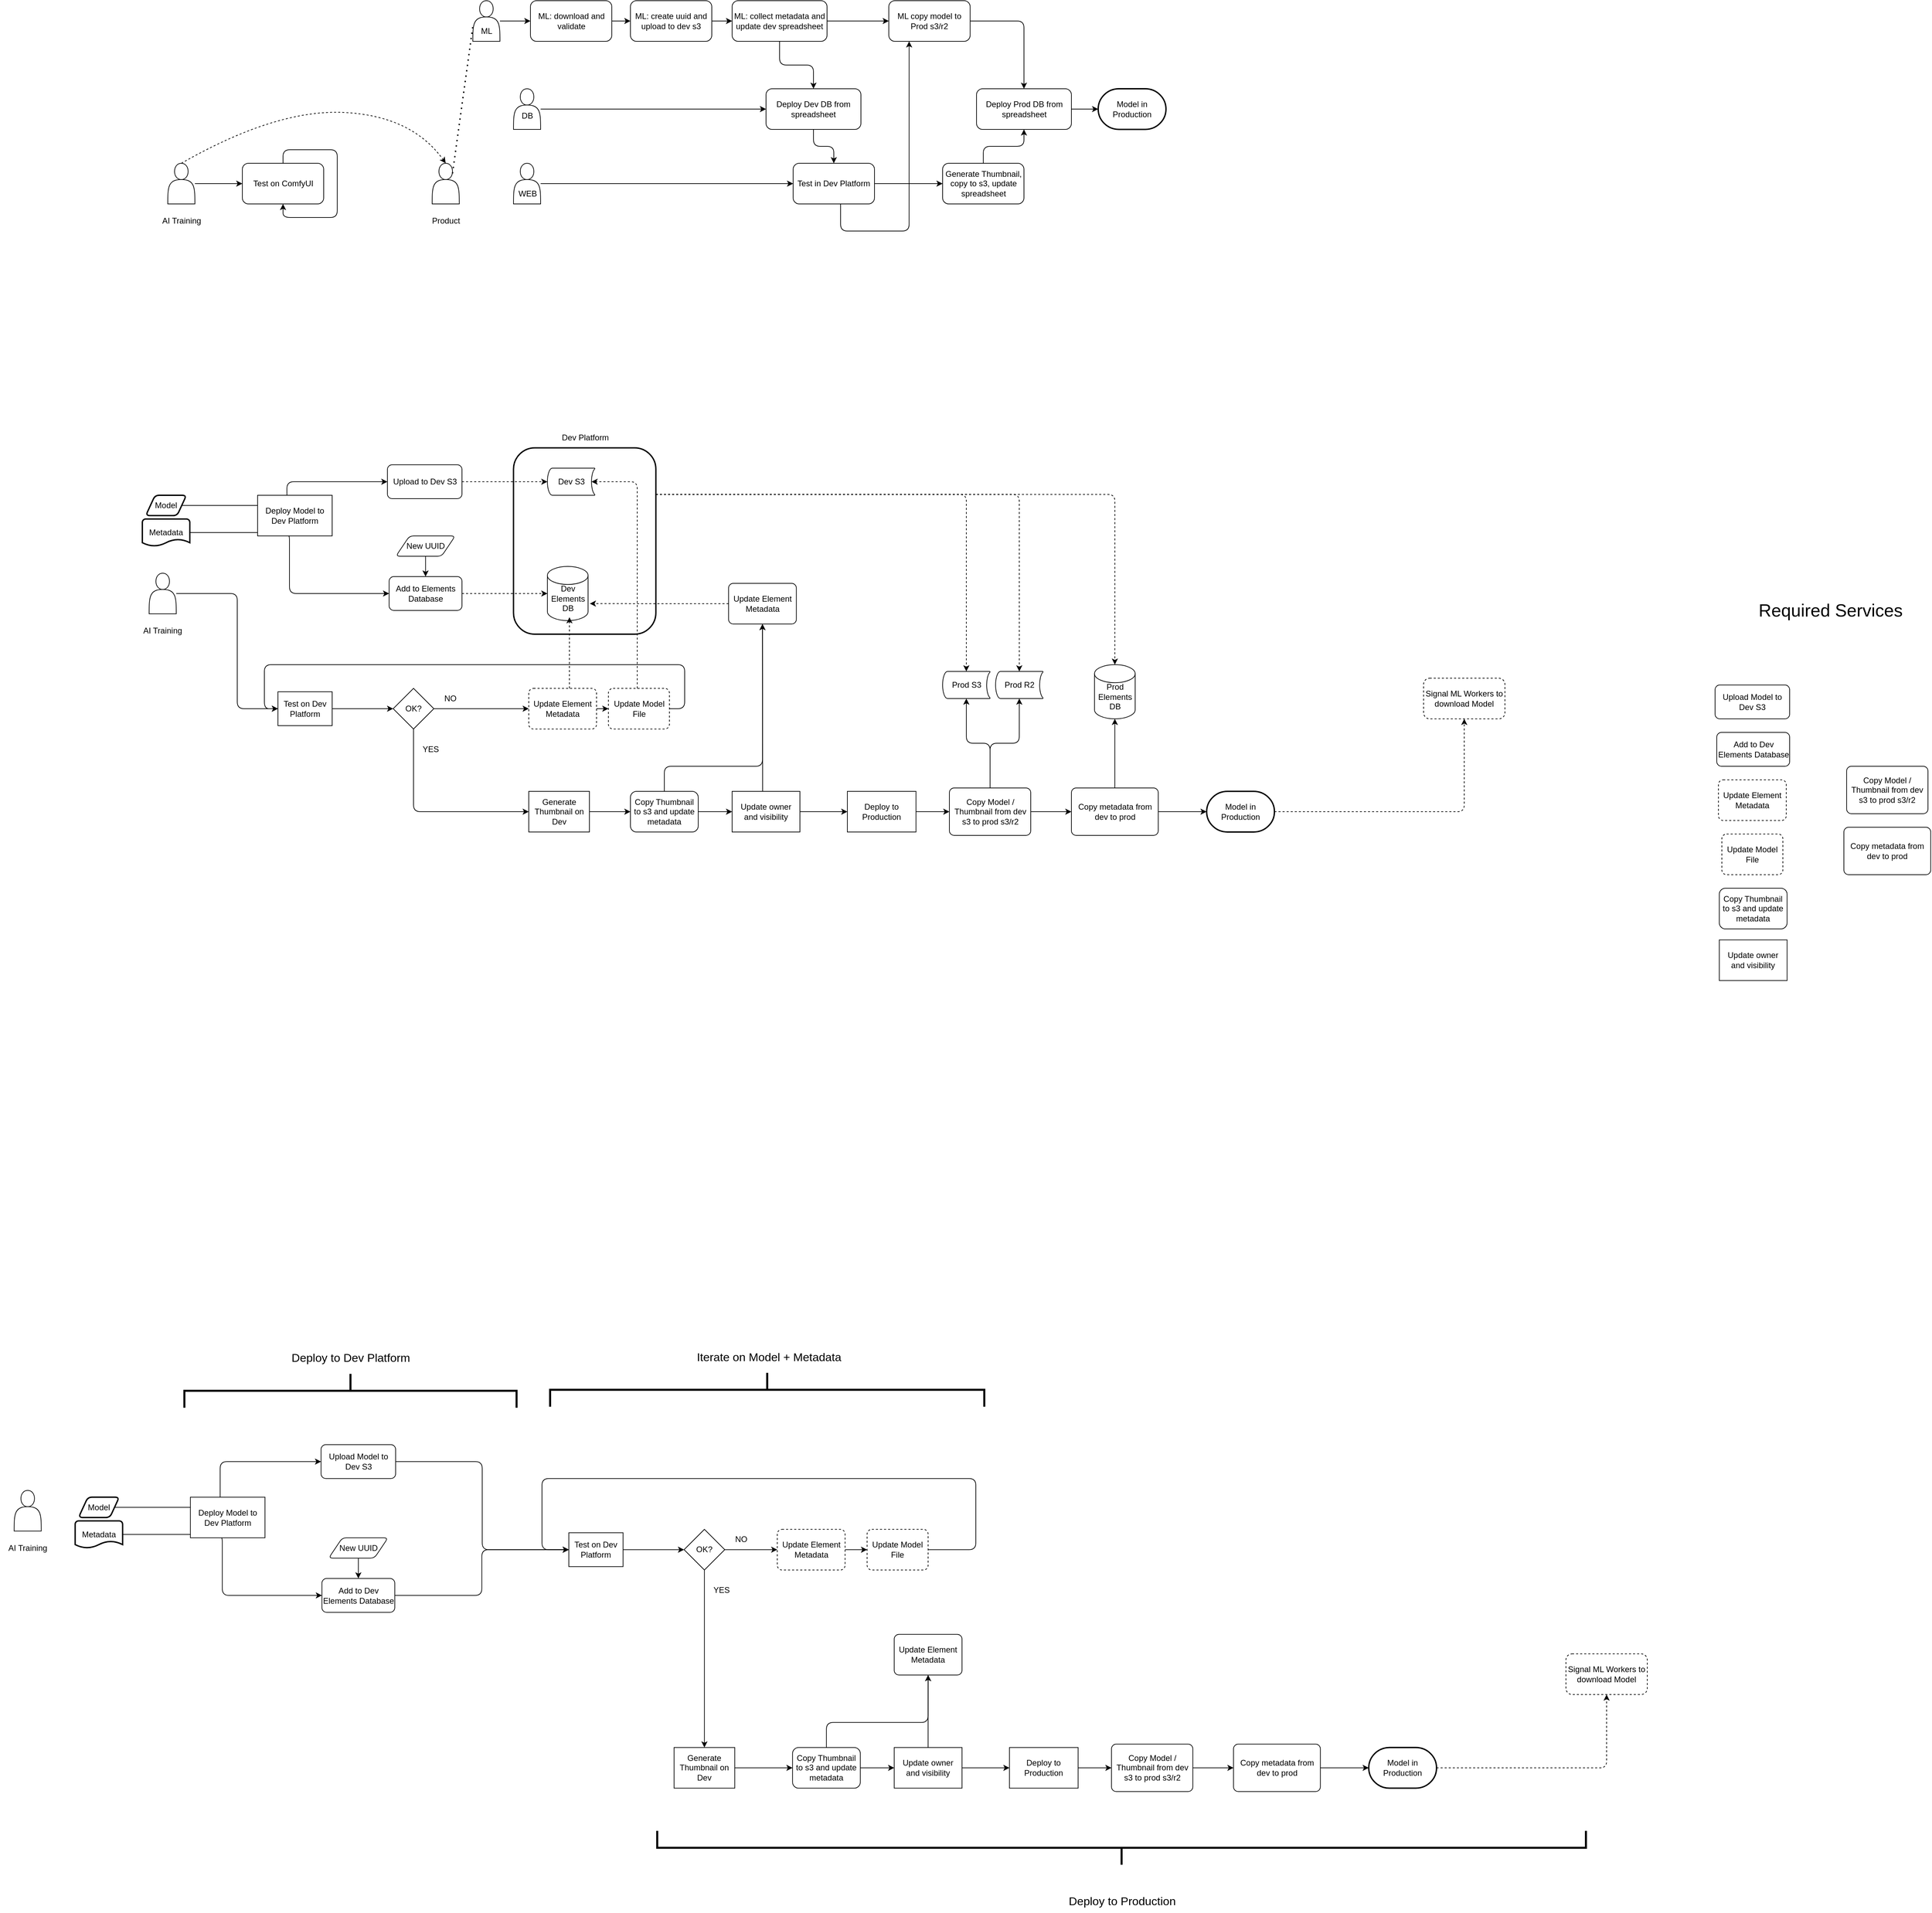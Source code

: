 <mxfile version="21.6.6" type="github">
  <diagram name="Page-1" id="fCquEHRTi7rFjkFJdamn">
    <mxGraphModel dx="2526" dy="1152" grid="1" gridSize="10" guides="1" tooltips="1" connect="1" arrows="1" fold="1" page="1" pageScale="1" pageWidth="3300" pageHeight="4681" math="0" shadow="0">
      <root>
        <mxCell id="0" />
        <mxCell id="1" parent="0" />
        <mxCell id="tbLJHxu7H_uGALW-EGp5-21" style="edgeStyle=orthogonalEdgeStyle;rounded=1;orthogonalLoop=1;jettySize=auto;html=1;entryX=0;entryY=0.5;entryDx=0;entryDy=0;" edge="1" parent="1" source="tbLJHxu7H_uGALW-EGp5-1" target="tbLJHxu7H_uGALW-EGp5-2">
          <mxGeometry relative="1" as="geometry" />
        </mxCell>
        <mxCell id="tbLJHxu7H_uGALW-EGp5-1" value="" style="shape=actor;whiteSpace=wrap;html=1;rounded=1;" vertex="1" parent="1">
          <mxGeometry x="347.5" y="420" width="40" height="60" as="geometry" />
        </mxCell>
        <mxCell id="tbLJHxu7H_uGALW-EGp5-2" value="Test on ComfyUI" style="rounded=1;whiteSpace=wrap;html=1;" vertex="1" parent="1">
          <mxGeometry x="457.5" y="420" width="120" height="60" as="geometry" />
        </mxCell>
        <mxCell id="tbLJHxu7H_uGALW-EGp5-45" style="edgeStyle=orthogonalEdgeStyle;rounded=1;orthogonalLoop=1;jettySize=auto;html=1;" edge="1" parent="1" source="tbLJHxu7H_uGALW-EGp5-4" target="tbLJHxu7H_uGALW-EGp5-5">
          <mxGeometry relative="1" as="geometry" />
        </mxCell>
        <mxCell id="tbLJHxu7H_uGALW-EGp5-4" value="&lt;p style=&quot;line-height: 140%;&quot;&gt;&lt;br&gt;&lt;/p&gt;" style="shape=actor;whiteSpace=wrap;html=1;rounded=1;" vertex="1" parent="1">
          <mxGeometry x="797.5" y="180" width="40" height="60" as="geometry" />
        </mxCell>
        <mxCell id="tbLJHxu7H_uGALW-EGp5-40" style="edgeStyle=orthogonalEdgeStyle;rounded=1;orthogonalLoop=1;jettySize=auto;html=1;entryX=0;entryY=0.5;entryDx=0;entryDy=0;" edge="1" parent="1" source="tbLJHxu7H_uGALW-EGp5-5" target="tbLJHxu7H_uGALW-EGp5-9">
          <mxGeometry relative="1" as="geometry" />
        </mxCell>
        <mxCell id="tbLJHxu7H_uGALW-EGp5-5" value="ML: download and validate" style="rounded=1;whiteSpace=wrap;html=1;" vertex="1" parent="1">
          <mxGeometry x="882.5" y="180" width="120" height="60" as="geometry" />
        </mxCell>
        <mxCell id="tbLJHxu7H_uGALW-EGp5-207" style="edgeStyle=orthogonalEdgeStyle;rounded=1;orthogonalLoop=1;jettySize=auto;html=1;entryX=0;entryY=0.5;entryDx=0;entryDy=0;" edge="1" parent="1" source="tbLJHxu7H_uGALW-EGp5-7" target="tbLJHxu7H_uGALW-EGp5-206">
          <mxGeometry relative="1" as="geometry" />
        </mxCell>
        <mxCell id="tbLJHxu7H_uGALW-EGp5-208" style="edgeStyle=orthogonalEdgeStyle;rounded=1;orthogonalLoop=1;jettySize=auto;html=1;entryX=0.5;entryY=0;entryDx=0;entryDy=0;" edge="1" parent="1" source="tbLJHxu7H_uGALW-EGp5-7" target="tbLJHxu7H_uGALW-EGp5-200">
          <mxGeometry relative="1" as="geometry" />
        </mxCell>
        <mxCell id="tbLJHxu7H_uGALW-EGp5-7" value="ML: collect metadata and update dev spreadsheet" style="rounded=1;whiteSpace=wrap;html=1;" vertex="1" parent="1">
          <mxGeometry x="1180" y="180" width="140" height="60" as="geometry" />
        </mxCell>
        <mxCell id="tbLJHxu7H_uGALW-EGp5-46" style="edgeStyle=orthogonalEdgeStyle;rounded=1;orthogonalLoop=1;jettySize=auto;html=1;entryX=0;entryY=0.5;entryDx=0;entryDy=0;" edge="1" parent="1" source="tbLJHxu7H_uGALW-EGp5-8" target="tbLJHxu7H_uGALW-EGp5-10">
          <mxGeometry relative="1" as="geometry" />
        </mxCell>
        <mxCell id="tbLJHxu7H_uGALW-EGp5-8" value="" style="shape=actor;whiteSpace=wrap;html=1;rounded=1;" vertex="1" parent="1">
          <mxGeometry x="857.5" y="420" width="40" height="60" as="geometry" />
        </mxCell>
        <mxCell id="tbLJHxu7H_uGALW-EGp5-213" style="edgeStyle=orthogonalEdgeStyle;rounded=1;orthogonalLoop=1;jettySize=auto;html=1;entryX=0;entryY=0.5;entryDx=0;entryDy=0;" edge="1" parent="1" source="tbLJHxu7H_uGALW-EGp5-9" target="tbLJHxu7H_uGALW-EGp5-7">
          <mxGeometry relative="1" as="geometry" />
        </mxCell>
        <mxCell id="tbLJHxu7H_uGALW-EGp5-9" value="ML: create uuid and upload to dev s3" style="rounded=1;whiteSpace=wrap;html=1;" vertex="1" parent="1">
          <mxGeometry x="1030" y="180" width="120" height="60" as="geometry" />
        </mxCell>
        <mxCell id="tbLJHxu7H_uGALW-EGp5-204" style="edgeStyle=orthogonalEdgeStyle;rounded=1;orthogonalLoop=1;jettySize=auto;html=1;entryX=0;entryY=0.5;entryDx=0;entryDy=0;" edge="1" parent="1" source="tbLJHxu7H_uGALW-EGp5-10" target="tbLJHxu7H_uGALW-EGp5-203">
          <mxGeometry relative="1" as="geometry" />
        </mxCell>
        <mxCell id="tbLJHxu7H_uGALW-EGp5-211" style="edgeStyle=orthogonalEdgeStyle;rounded=1;orthogonalLoop=1;jettySize=auto;html=1;entryX=0.25;entryY=1;entryDx=0;entryDy=0;" edge="1" parent="1" source="tbLJHxu7H_uGALW-EGp5-10" target="tbLJHxu7H_uGALW-EGp5-206">
          <mxGeometry relative="1" as="geometry">
            <Array as="points">
              <mxPoint x="1340" y="520" />
              <mxPoint x="1441" y="520" />
            </Array>
          </mxGeometry>
        </mxCell>
        <mxCell id="tbLJHxu7H_uGALW-EGp5-10" value="Test in Dev Platform" style="rounded=1;whiteSpace=wrap;html=1;" vertex="1" parent="1">
          <mxGeometry x="1270" y="420" width="120" height="60" as="geometry" />
        </mxCell>
        <mxCell id="tbLJHxu7H_uGALW-EGp5-15" value="Dev S3" style="strokeWidth=1;html=1;shape=mxgraph.flowchart.stored_data;whiteSpace=wrap;rounded=1;" vertex="1" parent="1">
          <mxGeometry x="907.5" y="870" width="70" height="40" as="geometry" />
        </mxCell>
        <mxCell id="tbLJHxu7H_uGALW-EGp5-17" value="&lt;br&gt;Dev Elements DB" style="strokeWidth=1;html=1;shape=mxgraph.flowchart.database;whiteSpace=wrap;rounded=1;" vertex="1" parent="1">
          <mxGeometry x="907.5" y="1015" width="60" height="80" as="geometry" />
        </mxCell>
        <mxCell id="tbLJHxu7H_uGALW-EGp5-23" style="edgeStyle=orthogonalEdgeStyle;rounded=1;orthogonalLoop=1;jettySize=auto;html=1;entryX=0.5;entryY=1;entryDx=0;entryDy=0;" edge="1" parent="1" source="tbLJHxu7H_uGALW-EGp5-2" target="tbLJHxu7H_uGALW-EGp5-2">
          <mxGeometry relative="1" as="geometry" />
        </mxCell>
        <mxCell id="tbLJHxu7H_uGALW-EGp5-24" value="" style="shape=actor;whiteSpace=wrap;html=1;rounded=1;" vertex="1" parent="1">
          <mxGeometry x="737.5" y="420" width="40" height="60" as="geometry" />
        </mxCell>
        <mxCell id="tbLJHxu7H_uGALW-EGp5-25" value="" style="curved=1;endArrow=classic;html=1;rounded=1;exitX=0.5;exitY=0;exitDx=0;exitDy=0;entryX=0.5;entryY=0;entryDx=0;entryDy=0;dashed=1;" edge="1" parent="1" source="tbLJHxu7H_uGALW-EGp5-1" target="tbLJHxu7H_uGALW-EGp5-24">
          <mxGeometry width="50" height="50" relative="1" as="geometry">
            <mxPoint x="1137.5" y="500" as="sourcePoint" />
            <mxPoint x="1187.5" y="450" as="targetPoint" />
            <Array as="points">
              <mxPoint x="507.5" y="340" />
              <mxPoint x="707.5" y="350" />
            </Array>
          </mxGeometry>
        </mxCell>
        <mxCell id="tbLJHxu7H_uGALW-EGp5-26" value="AI Training" style="text;html=1;strokeColor=none;fillColor=none;align=center;verticalAlign=middle;whiteSpace=wrap;rounded=1;" vertex="1" parent="1">
          <mxGeometry x="327.5" y="490" width="80" height="30" as="geometry" />
        </mxCell>
        <mxCell id="tbLJHxu7H_uGALW-EGp5-27" value="Product" style="text;html=1;strokeColor=none;fillColor=none;align=center;verticalAlign=middle;whiteSpace=wrap;rounded=1;" vertex="1" parent="1">
          <mxGeometry x="717.5" y="490" width="80" height="30" as="geometry" />
        </mxCell>
        <mxCell id="tbLJHxu7H_uGALW-EGp5-31" value="" style="endArrow=none;dashed=1;html=1;dashPattern=1 3;strokeWidth=2;rounded=1;exitX=0.75;exitY=0.25;exitDx=0;exitDy=0;exitPerimeter=0;entryX=0.008;entryY=0.592;entryDx=0;entryDy=0;entryPerimeter=0;" edge="1" parent="1" source="tbLJHxu7H_uGALW-EGp5-24" target="tbLJHxu7H_uGALW-EGp5-4">
          <mxGeometry width="50" height="50" relative="1" as="geometry">
            <mxPoint x="1027.5" y="470" as="sourcePoint" />
            <mxPoint x="1077.5" y="420" as="targetPoint" />
          </mxGeometry>
        </mxCell>
        <mxCell id="tbLJHxu7H_uGALW-EGp5-34" value="ML" style="text;html=1;strokeColor=none;fillColor=none;align=center;verticalAlign=middle;whiteSpace=wrap;rounded=1;" vertex="1" parent="1">
          <mxGeometry x="777.5" y="210" width="80" height="30" as="geometry" />
        </mxCell>
        <mxCell id="tbLJHxu7H_uGALW-EGp5-52" value="Model in Production" style="strokeWidth=2;html=1;shape=mxgraph.flowchart.terminator;whiteSpace=wrap;rounded=1;" vertex="1" parent="1">
          <mxGeometry x="1720" y="310" width="100" height="60" as="geometry" />
        </mxCell>
        <mxCell id="tbLJHxu7H_uGALW-EGp5-80" style="edgeStyle=orthogonalEdgeStyle;rounded=1;orthogonalLoop=1;jettySize=auto;html=1;entryX=0;entryY=0.5;entryDx=0;entryDy=0;" edge="1" parent="1" source="tbLJHxu7H_uGALW-EGp5-54" target="tbLJHxu7H_uGALW-EGp5-79">
          <mxGeometry relative="1" as="geometry">
            <Array as="points">
              <mxPoint x="450" y="1055" />
              <mxPoint x="450" y="1225" />
            </Array>
          </mxGeometry>
        </mxCell>
        <mxCell id="tbLJHxu7H_uGALW-EGp5-54" value="" style="shape=actor;whiteSpace=wrap;html=1;rounded=1;" vertex="1" parent="1">
          <mxGeometry x="320" y="1025" width="40" height="60" as="geometry" />
        </mxCell>
        <mxCell id="tbLJHxu7H_uGALW-EGp5-55" value="AI Training" style="text;html=1;strokeColor=none;fillColor=none;align=center;verticalAlign=middle;whiteSpace=wrap;rounded=1;" vertex="1" parent="1">
          <mxGeometry x="300" y="1095" width="80" height="30" as="geometry" />
        </mxCell>
        <mxCell id="tbLJHxu7H_uGALW-EGp5-128" style="edgeStyle=orthogonalEdgeStyle;rounded=1;orthogonalLoop=1;jettySize=auto;html=1;entryX=0;entryY=0.5;entryDx=0;entryDy=0;" edge="1" parent="1" source="tbLJHxu7H_uGALW-EGp5-56" target="tbLJHxu7H_uGALW-EGp5-63">
          <mxGeometry relative="1" as="geometry" />
        </mxCell>
        <mxCell id="tbLJHxu7H_uGALW-EGp5-56" value="Model" style="shape=parallelogram;html=1;strokeWidth=2;perimeter=parallelogramPerimeter;whiteSpace=wrap;rounded=1;arcSize=12;size=0.23;" vertex="1" parent="1">
          <mxGeometry x="315" y="910" width="60" height="30" as="geometry" />
        </mxCell>
        <mxCell id="tbLJHxu7H_uGALW-EGp5-129" style="edgeStyle=orthogonalEdgeStyle;rounded=1;orthogonalLoop=1;jettySize=auto;html=1;entryX=0;entryY=0.5;entryDx=0;entryDy=0;" edge="1" parent="1" source="tbLJHxu7H_uGALW-EGp5-61" target="tbLJHxu7H_uGALW-EGp5-64">
          <mxGeometry relative="1" as="geometry" />
        </mxCell>
        <mxCell id="tbLJHxu7H_uGALW-EGp5-61" value="Metadata" style="strokeWidth=2;html=1;shape=mxgraph.flowchart.document2;whiteSpace=wrap;size=0.25;rounded=1;" vertex="1" parent="1">
          <mxGeometry x="310" y="945" width="70" height="40" as="geometry" />
        </mxCell>
        <mxCell id="tbLJHxu7H_uGALW-EGp5-95" style="edgeStyle=orthogonalEdgeStyle;rounded=1;orthogonalLoop=1;jettySize=auto;html=1;entryX=0;entryY=0.5;entryDx=0;entryDy=0;entryPerimeter=0;dashed=1;strokeWidth=1;" edge="1" parent="1" source="tbLJHxu7H_uGALW-EGp5-63" target="tbLJHxu7H_uGALW-EGp5-15">
          <mxGeometry relative="1" as="geometry">
            <Array as="points">
              <mxPoint x="780" y="890" />
              <mxPoint x="780" y="890" />
            </Array>
          </mxGeometry>
        </mxCell>
        <mxCell id="tbLJHxu7H_uGALW-EGp5-63" value="Upload to Dev S3" style="rounded=1;whiteSpace=wrap;html=1;absoluteArcSize=1;arcSize=14;strokeWidth=1;" vertex="1" parent="1">
          <mxGeometry x="671.5" y="865" width="110" height="50" as="geometry" />
        </mxCell>
        <mxCell id="tbLJHxu7H_uGALW-EGp5-85" style="edgeStyle=orthogonalEdgeStyle;rounded=1;orthogonalLoop=1;jettySize=auto;html=1;entryX=0;entryY=0.5;entryDx=0;entryDy=0;entryPerimeter=0;dashed=1;strokeWidth=1;" edge="1" parent="1" source="tbLJHxu7H_uGALW-EGp5-64" target="tbLJHxu7H_uGALW-EGp5-17">
          <mxGeometry relative="1" as="geometry" />
        </mxCell>
        <mxCell id="tbLJHxu7H_uGALW-EGp5-64" value="Add to Elements Database" style="rounded=1;whiteSpace=wrap;html=1;absoluteArcSize=1;arcSize=14;strokeWidth=1;" vertex="1" parent="1">
          <mxGeometry x="674" y="1030" width="107.5" height="50" as="geometry" />
        </mxCell>
        <mxCell id="tbLJHxu7H_uGALW-EGp5-77" style="edgeStyle=orthogonalEdgeStyle;rounded=1;orthogonalLoop=1;jettySize=auto;html=1;entryX=0.5;entryY=0;entryDx=0;entryDy=0;strokeWidth=1;" edge="1" parent="1" source="tbLJHxu7H_uGALW-EGp5-73" target="tbLJHxu7H_uGALW-EGp5-64">
          <mxGeometry relative="1" as="geometry" />
        </mxCell>
        <mxCell id="tbLJHxu7H_uGALW-EGp5-73" value="New UUID" style="shape=parallelogram;html=1;strokeWidth=1;perimeter=parallelogramPerimeter;whiteSpace=wrap;rounded=1;arcSize=12;size=0.23;" vertex="1" parent="1">
          <mxGeometry x="684" y="970" width="87.5" height="30" as="geometry" />
        </mxCell>
        <mxCell id="tbLJHxu7H_uGALW-EGp5-99" style="edgeStyle=orthogonalEdgeStyle;rounded=1;orthogonalLoop=1;jettySize=auto;html=1;entryX=0;entryY=0.5;entryDx=0;entryDy=0;entryPerimeter=0;strokeWidth=1;" edge="1" parent="1" source="tbLJHxu7H_uGALW-EGp5-79" target="tbLJHxu7H_uGALW-EGp5-86">
          <mxGeometry relative="1" as="geometry" />
        </mxCell>
        <mxCell id="tbLJHxu7H_uGALW-EGp5-79" value="Test on Dev Platform" style="rounded=1;whiteSpace=wrap;html=1;absoluteArcSize=1;arcSize=0;strokeWidth=1;" vertex="1" parent="1">
          <mxGeometry x="510" y="1200" width="80" height="50" as="geometry" />
        </mxCell>
        <mxCell id="tbLJHxu7H_uGALW-EGp5-96" style="edgeStyle=orthogonalEdgeStyle;rounded=1;orthogonalLoop=1;jettySize=auto;html=1;entryX=0;entryY=0.5;entryDx=0;entryDy=0;strokeWidth=1;" edge="1" parent="1" source="tbLJHxu7H_uGALW-EGp5-86" target="tbLJHxu7H_uGALW-EGp5-92">
          <mxGeometry relative="1" as="geometry" />
        </mxCell>
        <mxCell id="tbLJHxu7H_uGALW-EGp5-161" style="edgeStyle=orthogonalEdgeStyle;rounded=1;orthogonalLoop=1;jettySize=auto;html=1;entryX=0;entryY=0.5;entryDx=0;entryDy=0;" edge="1" parent="1" source="tbLJHxu7H_uGALW-EGp5-86" target="tbLJHxu7H_uGALW-EGp5-103">
          <mxGeometry relative="1" as="geometry">
            <Array as="points">
              <mxPoint x="710" y="1377" />
            </Array>
          </mxGeometry>
        </mxCell>
        <mxCell id="tbLJHxu7H_uGALW-EGp5-86" value="OK?" style="strokeWidth=1;html=1;shape=mxgraph.flowchart.decision;whiteSpace=wrap;rounded=1;" vertex="1" parent="1">
          <mxGeometry x="680" y="1195" width="60" height="60" as="geometry" />
        </mxCell>
        <mxCell id="tbLJHxu7H_uGALW-EGp5-110" style="edgeStyle=orthogonalEdgeStyle;rounded=1;orthogonalLoop=1;jettySize=auto;html=1;entryX=0;entryY=0.5;entryDx=0;entryDy=0;strokeWidth=1;" edge="1" parent="1" source="tbLJHxu7H_uGALW-EGp5-92" target="tbLJHxu7H_uGALW-EGp5-107">
          <mxGeometry relative="1" as="geometry" />
        </mxCell>
        <mxCell id="tbLJHxu7H_uGALW-EGp5-131" style="edgeStyle=orthogonalEdgeStyle;rounded=1;orthogonalLoop=1;jettySize=auto;html=1;entryX=0.393;entryY=0.909;entryDx=0;entryDy=0;entryPerimeter=0;dashed=1;strokeWidth=1;" edge="1" parent="1" source="tbLJHxu7H_uGALW-EGp5-92" target="tbLJHxu7H_uGALW-EGp5-124">
          <mxGeometry relative="1" as="geometry">
            <Array as="points">
              <mxPoint x="940" y="1170" />
              <mxPoint x="940" y="1170" />
            </Array>
          </mxGeometry>
        </mxCell>
        <mxCell id="tbLJHxu7H_uGALW-EGp5-92" value="Update Element Metadata" style="rounded=1;whiteSpace=wrap;html=1;absoluteArcSize=1;arcSize=14;strokeWidth=1;dashed=1;" vertex="1" parent="1">
          <mxGeometry x="880" y="1195" width="100" height="60" as="geometry" />
        </mxCell>
        <mxCell id="tbLJHxu7H_uGALW-EGp5-100" value="NO" style="text;html=1;align=center;verticalAlign=middle;resizable=0;points=[];autosize=1;strokeColor=none;fillColor=none;strokeWidth=1;" vertex="1" parent="1">
          <mxGeometry x="744.25" y="1195" width="40" height="30" as="geometry" />
        </mxCell>
        <mxCell id="tbLJHxu7H_uGALW-EGp5-102" value="YES" style="text;html=1;align=center;verticalAlign=middle;resizable=0;points=[];autosize=1;strokeColor=none;fillColor=none;strokeWidth=1;" vertex="1" parent="1">
          <mxGeometry x="710" y="1270" width="50" height="30" as="geometry" />
        </mxCell>
        <mxCell id="tbLJHxu7H_uGALW-EGp5-160" style="edgeStyle=orthogonalEdgeStyle;rounded=1;orthogonalLoop=1;jettySize=auto;html=1;entryX=0;entryY=0.5;entryDx=0;entryDy=0;" edge="1" parent="1" source="tbLJHxu7H_uGALW-EGp5-103" target="tbLJHxu7H_uGALW-EGp5-159">
          <mxGeometry relative="1" as="geometry" />
        </mxCell>
        <mxCell id="tbLJHxu7H_uGALW-EGp5-103" value="Generate Thumbnail on Dev" style="rounded=1;whiteSpace=wrap;html=1;absoluteArcSize=1;arcSize=0;strokeWidth=1;" vertex="1" parent="1">
          <mxGeometry x="880" y="1347" width="89.5" height="60" as="geometry" />
        </mxCell>
        <mxCell id="tbLJHxu7H_uGALW-EGp5-109" style="edgeStyle=orthogonalEdgeStyle;rounded=1;orthogonalLoop=1;jettySize=auto;html=1;entryX=0.93;entryY=0.5;entryDx=0;entryDy=0;entryPerimeter=0;dashed=1;strokeWidth=1;" edge="1" parent="1" source="tbLJHxu7H_uGALW-EGp5-107" target="tbLJHxu7H_uGALW-EGp5-15">
          <mxGeometry relative="1" as="geometry">
            <Array as="points">
              <mxPoint x="1040" y="890" />
            </Array>
          </mxGeometry>
        </mxCell>
        <mxCell id="tbLJHxu7H_uGALW-EGp5-158" style="edgeStyle=orthogonalEdgeStyle;rounded=1;orthogonalLoop=1;jettySize=auto;html=1;entryX=0;entryY=0.5;entryDx=0;entryDy=0;" edge="1" parent="1" source="tbLJHxu7H_uGALW-EGp5-107" target="tbLJHxu7H_uGALW-EGp5-79">
          <mxGeometry relative="1" as="geometry">
            <Array as="points">
              <mxPoint x="1110" y="1225" />
              <mxPoint x="1110" y="1160" />
              <mxPoint x="490" y="1160" />
              <mxPoint x="490" y="1225" />
            </Array>
          </mxGeometry>
        </mxCell>
        <mxCell id="tbLJHxu7H_uGALW-EGp5-107" value="Update Model File" style="rounded=1;whiteSpace=wrap;html=1;absoluteArcSize=1;arcSize=14;strokeWidth=1;dashed=1;" vertex="1" parent="1">
          <mxGeometry x="997.5" y="1195" width="90" height="60" as="geometry" />
        </mxCell>
        <mxCell id="tbLJHxu7H_uGALW-EGp5-140" style="edgeStyle=orthogonalEdgeStyle;rounded=1;orthogonalLoop=1;jettySize=auto;html=1;entryX=0;entryY=0.5;entryDx=0;entryDy=0;" edge="1" parent="1" source="tbLJHxu7H_uGALW-EGp5-111" target="tbLJHxu7H_uGALW-EGp5-119">
          <mxGeometry relative="1" as="geometry" />
        </mxCell>
        <mxCell id="tbLJHxu7H_uGALW-EGp5-111" value="Deploy to Production" style="rounded=1;whiteSpace=wrap;html=1;absoluteArcSize=1;arcSize=0;strokeWidth=1;" vertex="1" parent="1">
          <mxGeometry x="1350" y="1347" width="101.25" height="60" as="geometry" />
        </mxCell>
        <mxCell id="tbLJHxu7H_uGALW-EGp5-116" style="edgeStyle=orthogonalEdgeStyle;rounded=1;orthogonalLoop=1;jettySize=auto;html=1;entryX=0;entryY=0.5;entryDx=0;entryDy=0;strokeWidth=1;" edge="1" parent="1" source="tbLJHxu7H_uGALW-EGp5-112" target="tbLJHxu7H_uGALW-EGp5-111">
          <mxGeometry relative="1" as="geometry" />
        </mxCell>
        <mxCell id="tbLJHxu7H_uGALW-EGp5-136" style="edgeStyle=orthogonalEdgeStyle;rounded=1;orthogonalLoop=1;jettySize=auto;html=1;entryX=0.5;entryY=1;entryDx=0;entryDy=0;strokeWidth=1;" edge="1" parent="1" source="tbLJHxu7H_uGALW-EGp5-112" target="tbLJHxu7H_uGALW-EGp5-132">
          <mxGeometry relative="1" as="geometry">
            <Array as="points">
              <mxPoint x="1225" y="1200" />
              <mxPoint x="1225" y="1200" />
            </Array>
          </mxGeometry>
        </mxCell>
        <mxCell id="tbLJHxu7H_uGALW-EGp5-112" value="Update owner and visibility" style="rounded=1;whiteSpace=wrap;html=1;absoluteArcSize=1;arcSize=0;strokeWidth=1;" vertex="1" parent="1">
          <mxGeometry x="1180" y="1347" width="100" height="60" as="geometry" />
        </mxCell>
        <mxCell id="tbLJHxu7H_uGALW-EGp5-144" style="edgeStyle=orthogonalEdgeStyle;rounded=1;orthogonalLoop=1;jettySize=auto;html=1;entryX=0.5;entryY=1;entryDx=0;entryDy=0;entryPerimeter=0;" edge="1" parent="1" source="tbLJHxu7H_uGALW-EGp5-118" target="tbLJHxu7H_uGALW-EGp5-137">
          <mxGeometry relative="1" as="geometry" />
        </mxCell>
        <mxCell id="tbLJHxu7H_uGALW-EGp5-167" style="edgeStyle=orthogonalEdgeStyle;rounded=1;orthogonalLoop=1;jettySize=auto;html=1;entryX=0;entryY=0.5;entryDx=0;entryDy=0;entryPerimeter=0;" edge="1" parent="1" source="tbLJHxu7H_uGALW-EGp5-118" target="tbLJHxu7H_uGALW-EGp5-166">
          <mxGeometry relative="1" as="geometry" />
        </mxCell>
        <mxCell id="tbLJHxu7H_uGALW-EGp5-118" value="Copy metadata from dev to prod" style="rounded=1;whiteSpace=wrap;html=1;absoluteArcSize=1;arcSize=14;strokeWidth=1;" vertex="1" parent="1">
          <mxGeometry x="1680.5" y="1342" width="128.13" height="70" as="geometry" />
        </mxCell>
        <mxCell id="tbLJHxu7H_uGALW-EGp5-141" style="edgeStyle=orthogonalEdgeStyle;rounded=1;orthogonalLoop=1;jettySize=auto;html=1;entryX=0;entryY=0.5;entryDx=0;entryDy=0;" edge="1" parent="1" source="tbLJHxu7H_uGALW-EGp5-119" target="tbLJHxu7H_uGALW-EGp5-118">
          <mxGeometry relative="1" as="geometry" />
        </mxCell>
        <mxCell id="tbLJHxu7H_uGALW-EGp5-142" style="edgeStyle=orthogonalEdgeStyle;rounded=1;orthogonalLoop=1;jettySize=auto;html=1;" edge="1" parent="1" source="tbLJHxu7H_uGALW-EGp5-119" target="tbLJHxu7H_uGALW-EGp5-138">
          <mxGeometry relative="1" as="geometry" />
        </mxCell>
        <mxCell id="tbLJHxu7H_uGALW-EGp5-143" style="edgeStyle=orthogonalEdgeStyle;rounded=1;orthogonalLoop=1;jettySize=auto;html=1;entryX=0.5;entryY=1;entryDx=0;entryDy=0;entryPerimeter=0;" edge="1" parent="1" source="tbLJHxu7H_uGALW-EGp5-119" target="tbLJHxu7H_uGALW-EGp5-139">
          <mxGeometry relative="1" as="geometry" />
        </mxCell>
        <mxCell id="tbLJHxu7H_uGALW-EGp5-119" value="Copy Model / Thumbnail from dev s3 to prod s3/r2" style="rounded=1;whiteSpace=wrap;html=1;absoluteArcSize=1;arcSize=14;strokeWidth=1;" vertex="1" parent="1">
          <mxGeometry x="1500.5" y="1342" width="120" height="70" as="geometry" />
        </mxCell>
        <mxCell id="tbLJHxu7H_uGALW-EGp5-147" style="edgeStyle=orthogonalEdgeStyle;rounded=1;orthogonalLoop=1;jettySize=auto;html=1;exitX=1;exitY=0.25;exitDx=0;exitDy=0;entryX=0.5;entryY=0;entryDx=0;entryDy=0;entryPerimeter=0;dashed=1;" edge="1" parent="1" source="tbLJHxu7H_uGALW-EGp5-124" target="tbLJHxu7H_uGALW-EGp5-138">
          <mxGeometry relative="1" as="geometry" />
        </mxCell>
        <mxCell id="tbLJHxu7H_uGALW-EGp5-149" style="edgeStyle=orthogonalEdgeStyle;rounded=1;orthogonalLoop=1;jettySize=auto;html=1;exitX=1;exitY=0.25;exitDx=0;exitDy=0;entryX=0.5;entryY=0;entryDx=0;entryDy=0;entryPerimeter=0;dashed=1;" edge="1" parent="1" source="tbLJHxu7H_uGALW-EGp5-124" target="tbLJHxu7H_uGALW-EGp5-139">
          <mxGeometry relative="1" as="geometry" />
        </mxCell>
        <mxCell id="tbLJHxu7H_uGALW-EGp5-150" style="edgeStyle=orthogonalEdgeStyle;rounded=1;orthogonalLoop=1;jettySize=auto;html=1;exitX=1;exitY=0.25;exitDx=0;exitDy=0;entryX=0.5;entryY=0;entryDx=0;entryDy=0;entryPerimeter=0;dashed=1;" edge="1" parent="1" source="tbLJHxu7H_uGALW-EGp5-124" target="tbLJHxu7H_uGALW-EGp5-137">
          <mxGeometry relative="1" as="geometry" />
        </mxCell>
        <mxCell id="tbLJHxu7H_uGALW-EGp5-124" value="" style="rounded=1;whiteSpace=wrap;html=1;fillColor=none;strokeWidth=2;deletable=1;" vertex="1" parent="1">
          <mxGeometry x="857.5" y="840" width="210" height="275" as="geometry" />
        </mxCell>
        <mxCell id="tbLJHxu7H_uGALW-EGp5-126" value="Dev Platform" style="text;html=1;align=center;verticalAlign=middle;resizable=0;points=[];autosize=1;strokeColor=none;fillColor=none;strokeWidth=1;" vertex="1" parent="1">
          <mxGeometry x="917.5" y="810" width="90" height="30" as="geometry" />
        </mxCell>
        <mxCell id="tbLJHxu7H_uGALW-EGp5-127" value="Deploy Model to Dev Platform" style="rounded=1;whiteSpace=wrap;html=1;arcSize=0;strokeWidth=1;" vertex="1" parent="1">
          <mxGeometry x="480" y="910" width="110" height="60" as="geometry" />
        </mxCell>
        <mxCell id="tbLJHxu7H_uGALW-EGp5-135" style="edgeStyle=orthogonalEdgeStyle;rounded=1;orthogonalLoop=1;jettySize=auto;html=1;entryX=0.536;entryY=0.836;entryDx=0;entryDy=0;entryPerimeter=0;dashed=1;strokeWidth=1;" edge="1" parent="1" source="tbLJHxu7H_uGALW-EGp5-132" target="tbLJHxu7H_uGALW-EGp5-124">
          <mxGeometry relative="1" as="geometry" />
        </mxCell>
        <mxCell id="tbLJHxu7H_uGALW-EGp5-132" value="Update Element Metadata" style="rounded=1;whiteSpace=wrap;html=1;absoluteArcSize=1;arcSize=14;strokeWidth=1;" vertex="1" parent="1">
          <mxGeometry x="1174.75" y="1040" width="100" height="60" as="geometry" />
        </mxCell>
        <mxCell id="tbLJHxu7H_uGALW-EGp5-137" value="&lt;br&gt;Prod Elements DB" style="strokeWidth=1;html=1;shape=mxgraph.flowchart.database;whiteSpace=wrap;rounded=1;" vertex="1" parent="1">
          <mxGeometry x="1714.57" y="1160" width="60" height="80" as="geometry" />
        </mxCell>
        <mxCell id="tbLJHxu7H_uGALW-EGp5-138" value="Prod S3" style="strokeWidth=1;html=1;shape=mxgraph.flowchart.stored_data;whiteSpace=wrap;rounded=1;" vertex="1" parent="1">
          <mxGeometry x="1490.5" y="1170" width="70" height="40" as="geometry" />
        </mxCell>
        <mxCell id="tbLJHxu7H_uGALW-EGp5-139" value="Prod R2" style="strokeWidth=1;html=1;shape=mxgraph.flowchart.stored_data;whiteSpace=wrap;rounded=1;" vertex="1" parent="1">
          <mxGeometry x="1568.63" y="1170" width="70" height="40" as="geometry" />
        </mxCell>
        <mxCell id="tbLJHxu7H_uGALW-EGp5-163" style="edgeStyle=orthogonalEdgeStyle;rounded=1;orthogonalLoop=1;jettySize=auto;html=1;entryX=0;entryY=0.5;entryDx=0;entryDy=0;" edge="1" parent="1" source="tbLJHxu7H_uGALW-EGp5-159" target="tbLJHxu7H_uGALW-EGp5-112">
          <mxGeometry relative="1" as="geometry" />
        </mxCell>
        <mxCell id="tbLJHxu7H_uGALW-EGp5-164" style="edgeStyle=orthogonalEdgeStyle;rounded=1;orthogonalLoop=1;jettySize=auto;html=1;entryX=0.5;entryY=1;entryDx=0;entryDy=0;" edge="1" parent="1" source="tbLJHxu7H_uGALW-EGp5-159" target="tbLJHxu7H_uGALW-EGp5-132">
          <mxGeometry relative="1" as="geometry">
            <Array as="points">
              <mxPoint x="1080" y="1310" />
              <mxPoint x="1225" y="1310" />
            </Array>
          </mxGeometry>
        </mxCell>
        <mxCell id="tbLJHxu7H_uGALW-EGp5-159" value="Copy Thumbnail to s3 and update metadata" style="rounded=1;whiteSpace=wrap;html=1;" vertex="1" parent="1">
          <mxGeometry x="1030" y="1347" width="100" height="60" as="geometry" />
        </mxCell>
        <mxCell id="tbLJHxu7H_uGALW-EGp5-170" style="edgeStyle=orthogonalEdgeStyle;rounded=1;orthogonalLoop=1;jettySize=auto;html=1;entryX=0.5;entryY=1;entryDx=0;entryDy=0;dashed=1;" edge="1" parent="1" source="tbLJHxu7H_uGALW-EGp5-166" target="tbLJHxu7H_uGALW-EGp5-169">
          <mxGeometry relative="1" as="geometry" />
        </mxCell>
        <mxCell id="tbLJHxu7H_uGALW-EGp5-166" value="Model in Production" style="strokeWidth=2;html=1;shape=mxgraph.flowchart.terminator;whiteSpace=wrap;rounded=1;" vertex="1" parent="1">
          <mxGeometry x="1880" y="1347" width="100" height="60" as="geometry" />
        </mxCell>
        <mxCell id="tbLJHxu7H_uGALW-EGp5-169" value="Signal ML Workers to download Model" style="rounded=1;whiteSpace=wrap;html=1;dashed=1;" vertex="1" parent="1">
          <mxGeometry x="2200" y="1180" width="120" height="60" as="geometry" />
        </mxCell>
        <mxCell id="tbLJHxu7H_uGALW-EGp5-197" style="edgeStyle=orthogonalEdgeStyle;rounded=1;orthogonalLoop=1;jettySize=auto;html=1;entryX=0;entryY=0.5;entryDx=0;entryDy=0;" edge="1" parent="1" source="tbLJHxu7H_uGALW-EGp5-198" target="tbLJHxu7H_uGALW-EGp5-200">
          <mxGeometry relative="1" as="geometry">
            <mxPoint x="987.5" y="360" as="targetPoint" />
          </mxGeometry>
        </mxCell>
        <mxCell id="tbLJHxu7H_uGALW-EGp5-198" value="" style="shape=actor;whiteSpace=wrap;html=1;rounded=1;" vertex="1" parent="1">
          <mxGeometry x="857.5" y="310" width="40" height="60" as="geometry" />
        </mxCell>
        <mxCell id="tbLJHxu7H_uGALW-EGp5-199" value="DB" style="text;html=1;strokeColor=none;fillColor=none;align=center;verticalAlign=middle;whiteSpace=wrap;rounded=1;" vertex="1" parent="1">
          <mxGeometry x="837.5" y="335" width="80" height="30" as="geometry" />
        </mxCell>
        <mxCell id="tbLJHxu7H_uGALW-EGp5-209" style="edgeStyle=orthogonalEdgeStyle;rounded=1;orthogonalLoop=1;jettySize=auto;html=1;entryX=0.5;entryY=0;entryDx=0;entryDy=0;" edge="1" parent="1" source="tbLJHxu7H_uGALW-EGp5-200" target="tbLJHxu7H_uGALW-EGp5-10">
          <mxGeometry relative="1" as="geometry" />
        </mxCell>
        <mxCell id="tbLJHxu7H_uGALW-EGp5-200" value="Deploy Dev DB from spreadsheet" style="rounded=1;whiteSpace=wrap;html=1;" vertex="1" parent="1">
          <mxGeometry x="1230" y="310" width="140" height="60" as="geometry" />
        </mxCell>
        <mxCell id="tbLJHxu7H_uGALW-EGp5-216" style="edgeStyle=orthogonalEdgeStyle;rounded=1;orthogonalLoop=1;jettySize=auto;html=1;entryX=0.5;entryY=1;entryDx=0;entryDy=0;" edge="1" parent="1" source="tbLJHxu7H_uGALW-EGp5-203" target="tbLJHxu7H_uGALW-EGp5-212">
          <mxGeometry relative="1" as="geometry" />
        </mxCell>
        <mxCell id="tbLJHxu7H_uGALW-EGp5-203" value="Generate Thumbnail, copy to s3, update spreadsheet" style="rounded=1;whiteSpace=wrap;html=1;" vertex="1" parent="1">
          <mxGeometry x="1490.5" y="420" width="120" height="60" as="geometry" />
        </mxCell>
        <mxCell id="tbLJHxu7H_uGALW-EGp5-205" value="WEB" style="text;html=1;align=center;verticalAlign=middle;resizable=0;points=[];autosize=1;strokeColor=none;fillColor=none;" vertex="1" parent="1">
          <mxGeometry x="852.5" y="450" width="50" height="30" as="geometry" />
        </mxCell>
        <mxCell id="tbLJHxu7H_uGALW-EGp5-218" style="edgeStyle=orthogonalEdgeStyle;rounded=1;orthogonalLoop=1;jettySize=auto;html=1;entryX=0.5;entryY=0;entryDx=0;entryDy=0;" edge="1" parent="1" source="tbLJHxu7H_uGALW-EGp5-206" target="tbLJHxu7H_uGALW-EGp5-212">
          <mxGeometry relative="1" as="geometry" />
        </mxCell>
        <mxCell id="tbLJHxu7H_uGALW-EGp5-206" value="ML copy model to Prod s3/r2" style="whiteSpace=wrap;html=1;rounded=1;" vertex="1" parent="1">
          <mxGeometry x="1411.13" y="180" width="120" height="60" as="geometry" />
        </mxCell>
        <mxCell id="tbLJHxu7H_uGALW-EGp5-217" style="edgeStyle=orthogonalEdgeStyle;rounded=1;orthogonalLoop=1;jettySize=auto;html=1;entryX=0;entryY=0.5;entryDx=0;entryDy=0;entryPerimeter=0;" edge="1" parent="1" source="tbLJHxu7H_uGALW-EGp5-212" target="tbLJHxu7H_uGALW-EGp5-52">
          <mxGeometry relative="1" as="geometry" />
        </mxCell>
        <mxCell id="tbLJHxu7H_uGALW-EGp5-212" value="Deploy Prod DB from spreadsheet" style="rounded=1;whiteSpace=wrap;html=1;" vertex="1" parent="1">
          <mxGeometry x="1540.5" y="310" width="140" height="60" as="geometry" />
        </mxCell>
        <mxCell id="tbLJHxu7H_uGALW-EGp5-222" value="" style="shape=actor;whiteSpace=wrap;html=1;rounded=1;" vertex="1" parent="1">
          <mxGeometry x="120.87" y="2378.75" width="40" height="60" as="geometry" />
        </mxCell>
        <mxCell id="tbLJHxu7H_uGALW-EGp5-223" value="AI Training" style="text;html=1;strokeColor=none;fillColor=none;align=center;verticalAlign=middle;whiteSpace=wrap;rounded=1;" vertex="1" parent="1">
          <mxGeometry x="100.87" y="2448.75" width="80" height="30" as="geometry" />
        </mxCell>
        <mxCell id="tbLJHxu7H_uGALW-EGp5-224" style="edgeStyle=orthogonalEdgeStyle;rounded=1;orthogonalLoop=1;jettySize=auto;html=1;entryX=0;entryY=0.5;entryDx=0;entryDy=0;" edge="1" parent="1" source="tbLJHxu7H_uGALW-EGp5-225" target="tbLJHxu7H_uGALW-EGp5-229">
          <mxGeometry relative="1" as="geometry" />
        </mxCell>
        <mxCell id="tbLJHxu7H_uGALW-EGp5-225" value="Model" style="shape=parallelogram;html=1;strokeWidth=2;perimeter=parallelogramPerimeter;whiteSpace=wrap;rounded=1;arcSize=12;size=0.23;" vertex="1" parent="1">
          <mxGeometry x="215.87" y="2388.75" width="60" height="30" as="geometry" />
        </mxCell>
        <mxCell id="tbLJHxu7H_uGALW-EGp5-226" style="edgeStyle=orthogonalEdgeStyle;rounded=1;orthogonalLoop=1;jettySize=auto;html=1;entryX=0;entryY=0.5;entryDx=0;entryDy=0;" edge="1" parent="1" source="tbLJHxu7H_uGALW-EGp5-227" target="tbLJHxu7H_uGALW-EGp5-231">
          <mxGeometry relative="1" as="geometry" />
        </mxCell>
        <mxCell id="tbLJHxu7H_uGALW-EGp5-227" value="Metadata" style="strokeWidth=2;html=1;shape=mxgraph.flowchart.document2;whiteSpace=wrap;size=0.25;rounded=1;" vertex="1" parent="1">
          <mxGeometry x="210.87" y="2423.75" width="70" height="40" as="geometry" />
        </mxCell>
        <mxCell id="tbLJHxu7H_uGALW-EGp5-279" style="edgeStyle=orthogonalEdgeStyle;rounded=1;orthogonalLoop=1;jettySize=auto;html=1;entryX=0;entryY=0.5;entryDx=0;entryDy=0;" edge="1" parent="1" source="tbLJHxu7H_uGALW-EGp5-229" target="tbLJHxu7H_uGALW-EGp5-235">
          <mxGeometry relative="1" as="geometry" />
        </mxCell>
        <mxCell id="tbLJHxu7H_uGALW-EGp5-229" value="Upload Model to Dev S3" style="rounded=1;whiteSpace=wrap;html=1;absoluteArcSize=1;arcSize=14;strokeWidth=1;" vertex="1" parent="1">
          <mxGeometry x="573.62" y="2311.25" width="110" height="50" as="geometry" />
        </mxCell>
        <mxCell id="tbLJHxu7H_uGALW-EGp5-281" style="edgeStyle=orthogonalEdgeStyle;rounded=1;orthogonalLoop=1;jettySize=auto;html=1;entryX=0;entryY=0.5;entryDx=0;entryDy=0;" edge="1" parent="1" source="tbLJHxu7H_uGALW-EGp5-231" target="tbLJHxu7H_uGALW-EGp5-235">
          <mxGeometry relative="1" as="geometry" />
        </mxCell>
        <mxCell id="tbLJHxu7H_uGALW-EGp5-231" value="Add to Dev Elements Database" style="rounded=1;whiteSpace=wrap;html=1;absoluteArcSize=1;arcSize=14;strokeWidth=1;" vertex="1" parent="1">
          <mxGeometry x="574.87" y="2508.75" width="107.5" height="50" as="geometry" />
        </mxCell>
        <mxCell id="tbLJHxu7H_uGALW-EGp5-232" style="edgeStyle=orthogonalEdgeStyle;rounded=1;orthogonalLoop=1;jettySize=auto;html=1;entryX=0.5;entryY=0;entryDx=0;entryDy=0;strokeWidth=1;" edge="1" parent="1" source="tbLJHxu7H_uGALW-EGp5-233" target="tbLJHxu7H_uGALW-EGp5-231">
          <mxGeometry relative="1" as="geometry" />
        </mxCell>
        <mxCell id="tbLJHxu7H_uGALW-EGp5-233" value="New UUID" style="shape=parallelogram;html=1;strokeWidth=1;perimeter=parallelogramPerimeter;whiteSpace=wrap;rounded=1;arcSize=12;size=0.23;" vertex="1" parent="1">
          <mxGeometry x="584.87" y="2448.75" width="87.5" height="30" as="geometry" />
        </mxCell>
        <mxCell id="tbLJHxu7H_uGALW-EGp5-234" style="edgeStyle=orthogonalEdgeStyle;rounded=1;orthogonalLoop=1;jettySize=auto;html=1;entryX=0;entryY=0.5;entryDx=0;entryDy=0;entryPerimeter=0;strokeWidth=1;" edge="1" parent="1" source="tbLJHxu7H_uGALW-EGp5-235" target="tbLJHxu7H_uGALW-EGp5-238">
          <mxGeometry relative="1" as="geometry" />
        </mxCell>
        <mxCell id="tbLJHxu7H_uGALW-EGp5-235" value="Test on Dev Platform" style="rounded=1;whiteSpace=wrap;html=1;absoluteArcSize=1;arcSize=0;strokeWidth=1;" vertex="1" parent="1">
          <mxGeometry x="939.12" y="2441.25" width="80" height="50" as="geometry" />
        </mxCell>
        <mxCell id="tbLJHxu7H_uGALW-EGp5-236" style="edgeStyle=orthogonalEdgeStyle;rounded=1;orthogonalLoop=1;jettySize=auto;html=1;entryX=0;entryY=0.5;entryDx=0;entryDy=0;strokeWidth=1;" edge="1" parent="1" source="tbLJHxu7H_uGALW-EGp5-238" target="tbLJHxu7H_uGALW-EGp5-241">
          <mxGeometry relative="1" as="geometry" />
        </mxCell>
        <mxCell id="tbLJHxu7H_uGALW-EGp5-278" style="edgeStyle=orthogonalEdgeStyle;rounded=1;orthogonalLoop=1;jettySize=auto;html=1;exitX=0.5;exitY=1;exitDx=0;exitDy=0;exitPerimeter=0;entryX=0.5;entryY=0;entryDx=0;entryDy=0;" edge="1" parent="1" source="tbLJHxu7H_uGALW-EGp5-238" target="tbLJHxu7H_uGALW-EGp5-245">
          <mxGeometry relative="1" as="geometry" />
        </mxCell>
        <mxCell id="tbLJHxu7H_uGALW-EGp5-238" value="OK?" style="strokeWidth=1;html=1;shape=mxgraph.flowchart.decision;whiteSpace=wrap;rounded=1;" vertex="1" parent="1">
          <mxGeometry x="1109.12" y="2436.25" width="60" height="60" as="geometry" />
        </mxCell>
        <mxCell id="tbLJHxu7H_uGALW-EGp5-239" style="edgeStyle=orthogonalEdgeStyle;rounded=1;orthogonalLoop=1;jettySize=auto;html=1;entryX=0;entryY=0.5;entryDx=0;entryDy=0;strokeWidth=1;" edge="1" parent="1" source="tbLJHxu7H_uGALW-EGp5-241" target="tbLJHxu7H_uGALW-EGp5-248">
          <mxGeometry relative="1" as="geometry" />
        </mxCell>
        <mxCell id="tbLJHxu7H_uGALW-EGp5-241" value="Update Element Metadata" style="rounded=1;whiteSpace=wrap;html=1;absoluteArcSize=1;arcSize=14;strokeWidth=1;dashed=1;" vertex="1" parent="1">
          <mxGeometry x="1246.62" y="2436.25" width="100" height="60" as="geometry" />
        </mxCell>
        <mxCell id="tbLJHxu7H_uGALW-EGp5-242" value="NO" style="text;html=1;align=center;verticalAlign=middle;resizable=0;points=[];autosize=1;strokeColor=none;fillColor=none;strokeWidth=1;" vertex="1" parent="1">
          <mxGeometry x="1173.37" y="2436.25" width="40" height="30" as="geometry" />
        </mxCell>
        <mxCell id="tbLJHxu7H_uGALW-EGp5-243" value="YES" style="text;html=1;align=center;verticalAlign=middle;resizable=0;points=[];autosize=1;strokeColor=none;fillColor=none;strokeWidth=1;" vertex="1" parent="1">
          <mxGeometry x="1139.12" y="2511.25" width="50" height="30" as="geometry" />
        </mxCell>
        <mxCell id="tbLJHxu7H_uGALW-EGp5-244" style="edgeStyle=orthogonalEdgeStyle;rounded=1;orthogonalLoop=1;jettySize=auto;html=1;entryX=0;entryY=0.5;entryDx=0;entryDy=0;" edge="1" parent="1" source="tbLJHxu7H_uGALW-EGp5-245" target="tbLJHxu7H_uGALW-EGp5-274">
          <mxGeometry relative="1" as="geometry" />
        </mxCell>
        <mxCell id="tbLJHxu7H_uGALW-EGp5-245" value="Generate Thumbnail on Dev" style="rounded=1;whiteSpace=wrap;html=1;absoluteArcSize=1;arcSize=0;strokeWidth=1;" vertex="1" parent="1">
          <mxGeometry x="1094.37" y="2758.25" width="89.5" height="60" as="geometry" />
        </mxCell>
        <mxCell id="tbLJHxu7H_uGALW-EGp5-247" style="edgeStyle=orthogonalEdgeStyle;rounded=1;orthogonalLoop=1;jettySize=auto;html=1;entryX=0;entryY=0.5;entryDx=0;entryDy=0;" edge="1" parent="1" source="tbLJHxu7H_uGALW-EGp5-248" target="tbLJHxu7H_uGALW-EGp5-235">
          <mxGeometry relative="1" as="geometry">
            <Array as="points">
              <mxPoint x="1539.5" y="2466.25" />
              <mxPoint x="1539.5" y="2361.25" />
              <mxPoint x="899.5" y="2361.25" />
              <mxPoint x="899.5" y="2466.25" />
            </Array>
          </mxGeometry>
        </mxCell>
        <mxCell id="tbLJHxu7H_uGALW-EGp5-248" value="Update Model File" style="rounded=1;whiteSpace=wrap;html=1;absoluteArcSize=1;arcSize=14;strokeWidth=1;dashed=1;" vertex="1" parent="1">
          <mxGeometry x="1379.12" y="2436.25" width="90" height="60" as="geometry" />
        </mxCell>
        <mxCell id="tbLJHxu7H_uGALW-EGp5-249" style="edgeStyle=orthogonalEdgeStyle;rounded=1;orthogonalLoop=1;jettySize=auto;html=1;entryX=0;entryY=0.5;entryDx=0;entryDy=0;" edge="1" parent="1" source="tbLJHxu7H_uGALW-EGp5-250" target="tbLJHxu7H_uGALW-EGp5-260">
          <mxGeometry relative="1" as="geometry" />
        </mxCell>
        <mxCell id="tbLJHxu7H_uGALW-EGp5-250" value="Deploy to Production" style="rounded=1;whiteSpace=wrap;html=1;absoluteArcSize=1;arcSize=0;strokeWidth=1;" vertex="1" parent="1">
          <mxGeometry x="1589.12" y="2758.25" width="101.25" height="60" as="geometry" />
        </mxCell>
        <mxCell id="tbLJHxu7H_uGALW-EGp5-251" style="edgeStyle=orthogonalEdgeStyle;rounded=1;orthogonalLoop=1;jettySize=auto;html=1;entryX=0;entryY=0.5;entryDx=0;entryDy=0;strokeWidth=1;" edge="1" parent="1" source="tbLJHxu7H_uGALW-EGp5-253" target="tbLJHxu7H_uGALW-EGp5-250">
          <mxGeometry relative="1" as="geometry" />
        </mxCell>
        <mxCell id="tbLJHxu7H_uGALW-EGp5-252" style="edgeStyle=orthogonalEdgeStyle;rounded=1;orthogonalLoop=1;jettySize=auto;html=1;entryX=0.5;entryY=1;entryDx=0;entryDy=0;strokeWidth=1;" edge="1" parent="1" source="tbLJHxu7H_uGALW-EGp5-253" target="tbLJHxu7H_uGALW-EGp5-268">
          <mxGeometry relative="1" as="geometry">
            <Array as="points">
              <mxPoint x="1469.12" y="2711.25" />
              <mxPoint x="1469.12" y="2711.25" />
            </Array>
          </mxGeometry>
        </mxCell>
        <mxCell id="tbLJHxu7H_uGALW-EGp5-253" value="Update owner and visibility" style="rounded=1;whiteSpace=wrap;html=1;absoluteArcSize=1;arcSize=0;strokeWidth=1;" vertex="1" parent="1">
          <mxGeometry x="1419.12" y="2758.25" width="100" height="60" as="geometry" />
        </mxCell>
        <mxCell id="tbLJHxu7H_uGALW-EGp5-255" style="edgeStyle=orthogonalEdgeStyle;rounded=1;orthogonalLoop=1;jettySize=auto;html=1;entryX=0;entryY=0.5;entryDx=0;entryDy=0;entryPerimeter=0;" edge="1" parent="1" source="tbLJHxu7H_uGALW-EGp5-256" target="tbLJHxu7H_uGALW-EGp5-276">
          <mxGeometry relative="1" as="geometry" />
        </mxCell>
        <mxCell id="tbLJHxu7H_uGALW-EGp5-256" value="Copy metadata from dev to prod" style="rounded=1;whiteSpace=wrap;html=1;absoluteArcSize=1;arcSize=14;strokeWidth=1;" vertex="1" parent="1">
          <mxGeometry x="1919.62" y="2753.25" width="128.13" height="70" as="geometry" />
        </mxCell>
        <mxCell id="tbLJHxu7H_uGALW-EGp5-257" style="edgeStyle=orthogonalEdgeStyle;rounded=1;orthogonalLoop=1;jettySize=auto;html=1;entryX=0;entryY=0.5;entryDx=0;entryDy=0;" edge="1" parent="1" source="tbLJHxu7H_uGALW-EGp5-260" target="tbLJHxu7H_uGALW-EGp5-256">
          <mxGeometry relative="1" as="geometry" />
        </mxCell>
        <mxCell id="tbLJHxu7H_uGALW-EGp5-260" value="Copy Model / Thumbnail from dev s3 to prod s3/r2" style="rounded=1;whiteSpace=wrap;html=1;absoluteArcSize=1;arcSize=14;strokeWidth=1;" vertex="1" parent="1">
          <mxGeometry x="1739.62" y="2753.25" width="120" height="70" as="geometry" />
        </mxCell>
        <mxCell id="tbLJHxu7H_uGALW-EGp5-266" value="Deploy Model to Dev Platform" style="rounded=1;whiteSpace=wrap;html=1;arcSize=0;strokeWidth=1;" vertex="1" parent="1">
          <mxGeometry x="380.87" y="2388.75" width="110" height="60" as="geometry" />
        </mxCell>
        <mxCell id="tbLJHxu7H_uGALW-EGp5-268" value="Update Element Metadata" style="rounded=1;whiteSpace=wrap;html=1;absoluteArcSize=1;arcSize=14;strokeWidth=1;" vertex="1" parent="1">
          <mxGeometry x="1419.12" y="2591.25" width="100" height="60" as="geometry" />
        </mxCell>
        <mxCell id="tbLJHxu7H_uGALW-EGp5-272" style="edgeStyle=orthogonalEdgeStyle;rounded=1;orthogonalLoop=1;jettySize=auto;html=1;entryX=0;entryY=0.5;entryDx=0;entryDy=0;" edge="1" parent="1" source="tbLJHxu7H_uGALW-EGp5-274" target="tbLJHxu7H_uGALW-EGp5-253">
          <mxGeometry relative="1" as="geometry" />
        </mxCell>
        <mxCell id="tbLJHxu7H_uGALW-EGp5-273" style="edgeStyle=orthogonalEdgeStyle;rounded=1;orthogonalLoop=1;jettySize=auto;html=1;entryX=0.5;entryY=1;entryDx=0;entryDy=0;" edge="1" parent="1" source="tbLJHxu7H_uGALW-EGp5-274" target="tbLJHxu7H_uGALW-EGp5-268">
          <mxGeometry relative="1" as="geometry">
            <Array as="points">
              <mxPoint x="1319.12" y="2721.25" />
              <mxPoint x="1469.12" y="2721.25" />
            </Array>
          </mxGeometry>
        </mxCell>
        <mxCell id="tbLJHxu7H_uGALW-EGp5-274" value="Copy Thumbnail to s3 and update metadata" style="rounded=1;whiteSpace=wrap;html=1;" vertex="1" parent="1">
          <mxGeometry x="1269.12" y="2758.25" width="100" height="60" as="geometry" />
        </mxCell>
        <mxCell id="tbLJHxu7H_uGALW-EGp5-275" style="edgeStyle=orthogonalEdgeStyle;rounded=1;orthogonalLoop=1;jettySize=auto;html=1;entryX=0.5;entryY=1;entryDx=0;entryDy=0;dashed=1;" edge="1" parent="1" source="tbLJHxu7H_uGALW-EGp5-276" target="tbLJHxu7H_uGALW-EGp5-277">
          <mxGeometry relative="1" as="geometry" />
        </mxCell>
        <mxCell id="tbLJHxu7H_uGALW-EGp5-276" value="Model in Production" style="strokeWidth=2;html=1;shape=mxgraph.flowchart.terminator;whiteSpace=wrap;rounded=1;" vertex="1" parent="1">
          <mxGeometry x="2119.12" y="2758.25" width="100" height="60" as="geometry" />
        </mxCell>
        <mxCell id="tbLJHxu7H_uGALW-EGp5-277" value="Signal ML Workers to download Model" style="rounded=1;whiteSpace=wrap;html=1;dashed=1;" vertex="1" parent="1">
          <mxGeometry x="2410" y="2620" width="120" height="60" as="geometry" />
        </mxCell>
        <mxCell id="tbLJHxu7H_uGALW-EGp5-283" value="" style="strokeWidth=3;html=1;shape=mxgraph.flowchart.annotation_2;align=left;labelPosition=right;pointerEvents=1;rounded=1;rotation=90;" vertex="1" parent="1">
          <mxGeometry x="592" y="1986.75" width="50" height="490" as="geometry" />
        </mxCell>
        <mxCell id="tbLJHxu7H_uGALW-EGp5-284" value="Deploy to Dev Platform" style="text;html=1;align=center;verticalAlign=middle;resizable=0;points=[];autosize=1;strokeColor=none;fillColor=none;fontSize=17;" vertex="1" parent="1">
          <mxGeometry x="517" y="2169.25" width="200" height="30" as="geometry" />
        </mxCell>
        <mxCell id="tbLJHxu7H_uGALW-EGp5-287" value="" style="strokeWidth=3;html=1;shape=mxgraph.flowchart.annotation_2;align=left;labelPosition=right;pointerEvents=1;rounded=1;rotation=90;" vertex="1" parent="1">
          <mxGeometry x="1206.75" y="1910" width="50" height="640.5" as="geometry" />
        </mxCell>
        <mxCell id="tbLJHxu7H_uGALW-EGp5-288" value="Iterate on Model + Metadata" style="text;html=1;align=center;verticalAlign=middle;resizable=0;points=[];autosize=1;strokeColor=none;fillColor=none;fontSize=17;" vertex="1" parent="1">
          <mxGeometry x="1114.07" y="2167.75" width="240" height="30" as="geometry" />
        </mxCell>
        <mxCell id="tbLJHxu7H_uGALW-EGp5-289" value="" style="strokeWidth=3;html=1;shape=mxgraph.flowchart.annotation_2;align=left;labelPosition=right;pointerEvents=1;rounded=1;rotation=-90;" vertex="1" parent="1">
          <mxGeometry x="1729.5" y="2221.25" width="50" height="1370" as="geometry" />
        </mxCell>
        <mxCell id="tbLJHxu7H_uGALW-EGp5-290" value="Deploy to Production" style="text;html=1;align=center;verticalAlign=middle;resizable=0;points=[];autosize=1;strokeColor=none;fillColor=none;fontSize=17;" vertex="1" parent="1">
          <mxGeometry x="1664.5" y="2971.25" width="180" height="30" as="geometry" />
        </mxCell>
        <mxCell id="tbLJHxu7H_uGALW-EGp5-291" value="Upload Model to Dev S3" style="rounded=1;whiteSpace=wrap;html=1;absoluteArcSize=1;arcSize=14;strokeWidth=1;" vertex="1" parent="1">
          <mxGeometry x="2630" y="1190" width="110" height="50" as="geometry" />
        </mxCell>
        <mxCell id="tbLJHxu7H_uGALW-EGp5-292" value="Add to Dev Elements Database" style="rounded=1;whiteSpace=wrap;html=1;absoluteArcSize=1;arcSize=14;strokeWidth=1;" vertex="1" parent="1">
          <mxGeometry x="2632.5" y="1260" width="107.5" height="50" as="geometry" />
        </mxCell>
        <mxCell id="tbLJHxu7H_uGALW-EGp5-293" value="Update Element Metadata" style="rounded=1;whiteSpace=wrap;html=1;absoluteArcSize=1;arcSize=14;strokeWidth=1;dashed=1;" vertex="1" parent="1">
          <mxGeometry x="2635" y="1330" width="100" height="60" as="geometry" />
        </mxCell>
        <mxCell id="tbLJHxu7H_uGALW-EGp5-294" value="Update Model File" style="rounded=1;whiteSpace=wrap;html=1;absoluteArcSize=1;arcSize=14;strokeWidth=1;dashed=1;" vertex="1" parent="1">
          <mxGeometry x="2640" y="1410" width="90" height="60" as="geometry" />
        </mxCell>
        <mxCell id="tbLJHxu7H_uGALW-EGp5-295" value="Copy Thumbnail to s3 and update metadata" style="rounded=1;whiteSpace=wrap;html=1;" vertex="1" parent="1">
          <mxGeometry x="2636.25" y="1490" width="100" height="60" as="geometry" />
        </mxCell>
        <mxCell id="tbLJHxu7H_uGALW-EGp5-296" value="Update owner and visibility" style="rounded=1;whiteSpace=wrap;html=1;absoluteArcSize=1;arcSize=0;strokeWidth=1;" vertex="1" parent="1">
          <mxGeometry x="2636.25" y="1566.25" width="100" height="60" as="geometry" />
        </mxCell>
        <mxCell id="tbLJHxu7H_uGALW-EGp5-297" value="Copy Model / Thumbnail from dev s3 to prod s3/r2" style="rounded=1;whiteSpace=wrap;html=1;absoluteArcSize=1;arcSize=14;strokeWidth=1;" vertex="1" parent="1">
          <mxGeometry x="2824.06" y="1310" width="120" height="70" as="geometry" />
        </mxCell>
        <mxCell id="tbLJHxu7H_uGALW-EGp5-298" value="Copy metadata from dev to prod" style="rounded=1;whiteSpace=wrap;html=1;absoluteArcSize=1;arcSize=14;strokeWidth=1;" vertex="1" parent="1">
          <mxGeometry x="2820" y="1400" width="128.13" height="70" as="geometry" />
        </mxCell>
        <mxCell id="tbLJHxu7H_uGALW-EGp5-299" value="&lt;font style=&quot;font-size: 26px;&quot;&gt;Required Services&lt;/font&gt;" style="text;html=1;align=center;verticalAlign=middle;resizable=0;points=[];autosize=1;strokeColor=none;fillColor=none;" vertex="1" parent="1">
          <mxGeometry x="2680" y="1060" width="240" height="40" as="geometry" />
        </mxCell>
      </root>
    </mxGraphModel>
  </diagram>
</mxfile>
